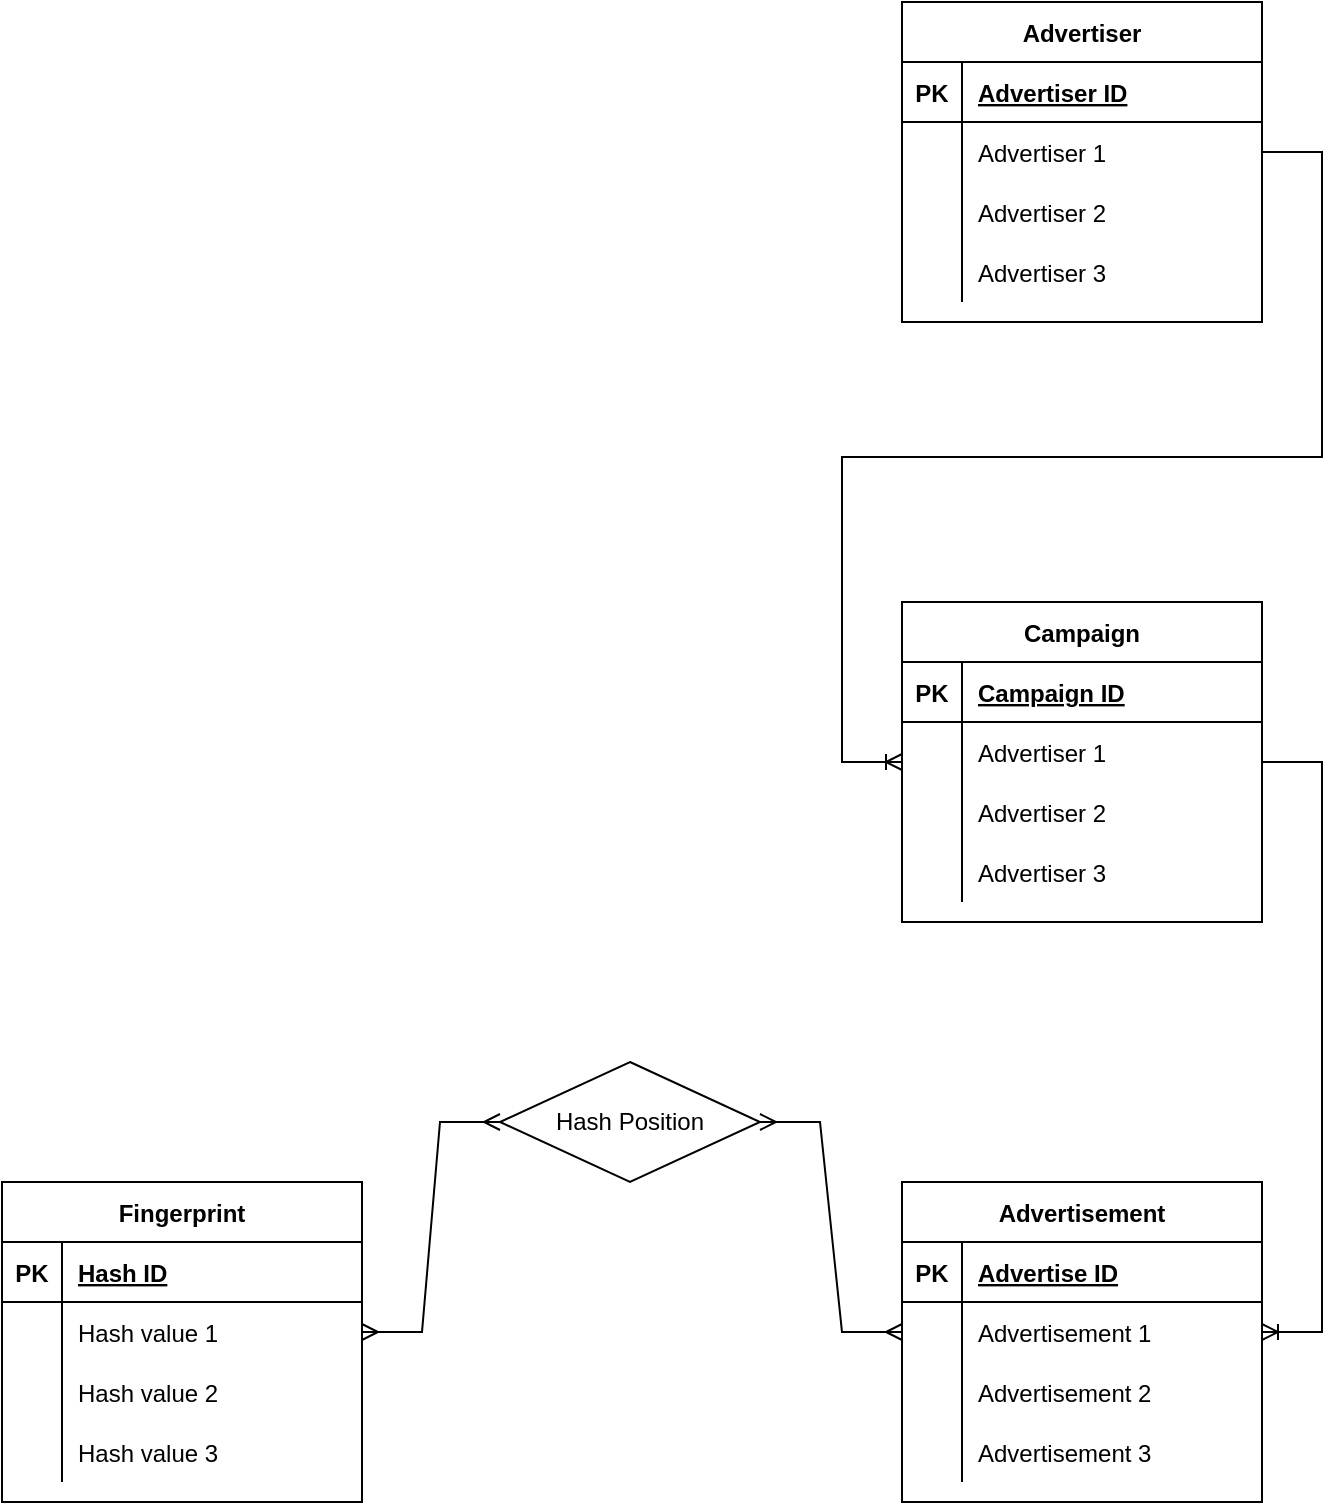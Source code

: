 <mxfile version="14.2.4" type="github">
  <diagram id="IuGJF-9jUO9Wxl-ji464" name="Page-1">
    <mxGraphModel dx="1038" dy="643" grid="1" gridSize="10" guides="1" tooltips="1" connect="1" arrows="1" fold="1" page="1" pageScale="1" pageWidth="827" pageHeight="1169" math="0" shadow="0">
      <root>
        <mxCell id="0" />
        <mxCell id="1" parent="0" />
        <mxCell id="lWo2ZM05zjnhzHgQaeS6-1" value="Advertisement" style="shape=table;startSize=30;container=1;collapsible=1;childLayout=tableLayout;fixedRows=1;rowLines=0;fontStyle=1;align=center;resizeLast=1;" vertex="1" parent="1">
          <mxGeometry x="550" y="630" width="180" height="160" as="geometry" />
        </mxCell>
        <mxCell id="lWo2ZM05zjnhzHgQaeS6-2" value="" style="shape=partialRectangle;collapsible=0;dropTarget=0;pointerEvents=0;fillColor=none;top=0;left=0;bottom=1;right=0;points=[[0,0.5],[1,0.5]];portConstraint=eastwest;" vertex="1" parent="lWo2ZM05zjnhzHgQaeS6-1">
          <mxGeometry y="30" width="180" height="30" as="geometry" />
        </mxCell>
        <mxCell id="lWo2ZM05zjnhzHgQaeS6-3" value="PK" style="shape=partialRectangle;connectable=0;fillColor=none;top=0;left=0;bottom=0;right=0;fontStyle=1;overflow=hidden;" vertex="1" parent="lWo2ZM05zjnhzHgQaeS6-2">
          <mxGeometry width="30" height="30" as="geometry" />
        </mxCell>
        <mxCell id="lWo2ZM05zjnhzHgQaeS6-4" value="Advertise ID" style="shape=partialRectangle;connectable=0;fillColor=none;top=0;left=0;bottom=0;right=0;align=left;spacingLeft=6;fontStyle=5;overflow=hidden;" vertex="1" parent="lWo2ZM05zjnhzHgQaeS6-2">
          <mxGeometry x="30" width="150" height="30" as="geometry" />
        </mxCell>
        <mxCell id="lWo2ZM05zjnhzHgQaeS6-5" value="" style="shape=partialRectangle;collapsible=0;dropTarget=0;pointerEvents=0;fillColor=none;top=0;left=0;bottom=0;right=0;points=[[0,0.5],[1,0.5]];portConstraint=eastwest;" vertex="1" parent="lWo2ZM05zjnhzHgQaeS6-1">
          <mxGeometry y="60" width="180" height="30" as="geometry" />
        </mxCell>
        <mxCell id="lWo2ZM05zjnhzHgQaeS6-6" value="" style="shape=partialRectangle;connectable=0;fillColor=none;top=0;left=0;bottom=0;right=0;editable=1;overflow=hidden;" vertex="1" parent="lWo2ZM05zjnhzHgQaeS6-5">
          <mxGeometry width="30" height="30" as="geometry" />
        </mxCell>
        <mxCell id="lWo2ZM05zjnhzHgQaeS6-7" value="Advertisement 1" style="shape=partialRectangle;connectable=0;fillColor=none;top=0;left=0;bottom=0;right=0;align=left;spacingLeft=6;overflow=hidden;" vertex="1" parent="lWo2ZM05zjnhzHgQaeS6-5">
          <mxGeometry x="30" width="150" height="30" as="geometry" />
        </mxCell>
        <mxCell id="lWo2ZM05zjnhzHgQaeS6-8" value="" style="shape=partialRectangle;collapsible=0;dropTarget=0;pointerEvents=0;fillColor=none;top=0;left=0;bottom=0;right=0;points=[[0,0.5],[1,0.5]];portConstraint=eastwest;" vertex="1" parent="lWo2ZM05zjnhzHgQaeS6-1">
          <mxGeometry y="90" width="180" height="30" as="geometry" />
        </mxCell>
        <mxCell id="lWo2ZM05zjnhzHgQaeS6-9" value="" style="shape=partialRectangle;connectable=0;fillColor=none;top=0;left=0;bottom=0;right=0;editable=1;overflow=hidden;" vertex="1" parent="lWo2ZM05zjnhzHgQaeS6-8">
          <mxGeometry width="30" height="30" as="geometry" />
        </mxCell>
        <mxCell id="lWo2ZM05zjnhzHgQaeS6-10" value="Advertisement 2" style="shape=partialRectangle;connectable=0;fillColor=none;top=0;left=0;bottom=0;right=0;align=left;spacingLeft=6;overflow=hidden;" vertex="1" parent="lWo2ZM05zjnhzHgQaeS6-8">
          <mxGeometry x="30" width="150" height="30" as="geometry" />
        </mxCell>
        <mxCell id="lWo2ZM05zjnhzHgQaeS6-11" value="" style="shape=partialRectangle;collapsible=0;dropTarget=0;pointerEvents=0;fillColor=none;top=0;left=0;bottom=0;right=0;points=[[0,0.5],[1,0.5]];portConstraint=eastwest;" vertex="1" parent="lWo2ZM05zjnhzHgQaeS6-1">
          <mxGeometry y="120" width="180" height="30" as="geometry" />
        </mxCell>
        <mxCell id="lWo2ZM05zjnhzHgQaeS6-12" value="" style="shape=partialRectangle;connectable=0;fillColor=none;top=0;left=0;bottom=0;right=0;editable=1;overflow=hidden;" vertex="1" parent="lWo2ZM05zjnhzHgQaeS6-11">
          <mxGeometry width="30" height="30" as="geometry" />
        </mxCell>
        <mxCell id="lWo2ZM05zjnhzHgQaeS6-13" value="Advertisement 3" style="shape=partialRectangle;connectable=0;fillColor=none;top=0;left=0;bottom=0;right=0;align=left;spacingLeft=6;overflow=hidden;" vertex="1" parent="lWo2ZM05zjnhzHgQaeS6-11">
          <mxGeometry x="30" width="150" height="30" as="geometry" />
        </mxCell>
        <mxCell id="lWo2ZM05zjnhzHgQaeS6-14" value="Fingerprint" style="shape=table;startSize=30;container=1;collapsible=1;childLayout=tableLayout;fixedRows=1;rowLines=0;fontStyle=1;align=center;resizeLast=1;" vertex="1" parent="1">
          <mxGeometry x="100" y="630" width="180" height="160" as="geometry" />
        </mxCell>
        <mxCell id="lWo2ZM05zjnhzHgQaeS6-15" value="" style="shape=partialRectangle;collapsible=0;dropTarget=0;pointerEvents=0;fillColor=none;top=0;left=0;bottom=1;right=0;points=[[0,0.5],[1,0.5]];portConstraint=eastwest;" vertex="1" parent="lWo2ZM05zjnhzHgQaeS6-14">
          <mxGeometry y="30" width="180" height="30" as="geometry" />
        </mxCell>
        <mxCell id="lWo2ZM05zjnhzHgQaeS6-16" value="PK" style="shape=partialRectangle;connectable=0;fillColor=none;top=0;left=0;bottom=0;right=0;fontStyle=1;overflow=hidden;" vertex="1" parent="lWo2ZM05zjnhzHgQaeS6-15">
          <mxGeometry width="30" height="30" as="geometry" />
        </mxCell>
        <mxCell id="lWo2ZM05zjnhzHgQaeS6-17" value="Hash ID" style="shape=partialRectangle;connectable=0;fillColor=none;top=0;left=0;bottom=0;right=0;align=left;spacingLeft=6;fontStyle=5;overflow=hidden;" vertex="1" parent="lWo2ZM05zjnhzHgQaeS6-15">
          <mxGeometry x="30" width="150" height="30" as="geometry" />
        </mxCell>
        <mxCell id="lWo2ZM05zjnhzHgQaeS6-18" value="" style="shape=partialRectangle;collapsible=0;dropTarget=0;pointerEvents=0;fillColor=none;top=0;left=0;bottom=0;right=0;points=[[0,0.5],[1,0.5]];portConstraint=eastwest;" vertex="1" parent="lWo2ZM05zjnhzHgQaeS6-14">
          <mxGeometry y="60" width="180" height="30" as="geometry" />
        </mxCell>
        <mxCell id="lWo2ZM05zjnhzHgQaeS6-19" value="" style="shape=partialRectangle;connectable=0;fillColor=none;top=0;left=0;bottom=0;right=0;editable=1;overflow=hidden;" vertex="1" parent="lWo2ZM05zjnhzHgQaeS6-18">
          <mxGeometry width="30" height="30" as="geometry" />
        </mxCell>
        <mxCell id="lWo2ZM05zjnhzHgQaeS6-20" value="Hash value 1" style="shape=partialRectangle;connectable=0;fillColor=none;top=0;left=0;bottom=0;right=0;align=left;spacingLeft=6;overflow=hidden;" vertex="1" parent="lWo2ZM05zjnhzHgQaeS6-18">
          <mxGeometry x="30" width="150" height="30" as="geometry" />
        </mxCell>
        <mxCell id="lWo2ZM05zjnhzHgQaeS6-21" value="" style="shape=partialRectangle;collapsible=0;dropTarget=0;pointerEvents=0;fillColor=none;top=0;left=0;bottom=0;right=0;points=[[0,0.5],[1,0.5]];portConstraint=eastwest;" vertex="1" parent="lWo2ZM05zjnhzHgQaeS6-14">
          <mxGeometry y="90" width="180" height="30" as="geometry" />
        </mxCell>
        <mxCell id="lWo2ZM05zjnhzHgQaeS6-22" value="" style="shape=partialRectangle;connectable=0;fillColor=none;top=0;left=0;bottom=0;right=0;editable=1;overflow=hidden;" vertex="1" parent="lWo2ZM05zjnhzHgQaeS6-21">
          <mxGeometry width="30" height="30" as="geometry" />
        </mxCell>
        <mxCell id="lWo2ZM05zjnhzHgQaeS6-23" value="Hash value 2" style="shape=partialRectangle;connectable=0;fillColor=none;top=0;left=0;bottom=0;right=0;align=left;spacingLeft=6;overflow=hidden;" vertex="1" parent="lWo2ZM05zjnhzHgQaeS6-21">
          <mxGeometry x="30" width="150" height="30" as="geometry" />
        </mxCell>
        <mxCell id="lWo2ZM05zjnhzHgQaeS6-24" value="" style="shape=partialRectangle;collapsible=0;dropTarget=0;pointerEvents=0;fillColor=none;top=0;left=0;bottom=0;right=0;points=[[0,0.5],[1,0.5]];portConstraint=eastwest;" vertex="1" parent="lWo2ZM05zjnhzHgQaeS6-14">
          <mxGeometry y="120" width="180" height="30" as="geometry" />
        </mxCell>
        <mxCell id="lWo2ZM05zjnhzHgQaeS6-25" value="" style="shape=partialRectangle;connectable=0;fillColor=none;top=0;left=0;bottom=0;right=0;editable=1;overflow=hidden;" vertex="1" parent="lWo2ZM05zjnhzHgQaeS6-24">
          <mxGeometry width="30" height="30" as="geometry" />
        </mxCell>
        <mxCell id="lWo2ZM05zjnhzHgQaeS6-26" value="Hash value 3" style="shape=partialRectangle;connectable=0;fillColor=none;top=0;left=0;bottom=0;right=0;align=left;spacingLeft=6;overflow=hidden;" vertex="1" parent="lWo2ZM05zjnhzHgQaeS6-24">
          <mxGeometry x="30" width="150" height="30" as="geometry" />
        </mxCell>
        <mxCell id="lWo2ZM05zjnhzHgQaeS6-27" value="" style="edgeStyle=entityRelationEdgeStyle;fontSize=12;html=1;endArrow=ERmany;startArrow=ERmany;exitX=1;exitY=0.5;exitDx=0;exitDy=0;entryX=0;entryY=0.5;entryDx=0;entryDy=0;arcSize=0;" edge="1" parent="1" source="lWo2ZM05zjnhzHgQaeS6-28" target="lWo2ZM05zjnhzHgQaeS6-5">
          <mxGeometry width="100" height="100" relative="1" as="geometry">
            <mxPoint x="360" y="380" as="sourcePoint" />
            <mxPoint x="460" y="280" as="targetPoint" />
          </mxGeometry>
        </mxCell>
        <mxCell id="lWo2ZM05zjnhzHgQaeS6-28" value="Hash Position" style="shape=rhombus;perimeter=rhombusPerimeter;whiteSpace=wrap;html=1;align=center;" vertex="1" parent="1">
          <mxGeometry x="349" y="570" width="130" height="60" as="geometry" />
        </mxCell>
        <mxCell id="lWo2ZM05zjnhzHgQaeS6-29" value="" style="edgeStyle=entityRelationEdgeStyle;fontSize=12;html=1;endArrow=ERmany;startArrow=ERmany;exitX=1;exitY=0.5;exitDx=0;exitDy=0;entryX=0;entryY=0.5;entryDx=0;entryDy=0;arcSize=0;" edge="1" parent="1" source="lWo2ZM05zjnhzHgQaeS6-18" target="lWo2ZM05zjnhzHgQaeS6-28">
          <mxGeometry width="100" height="100" relative="1" as="geometry">
            <mxPoint x="300" y="375" as="sourcePoint" />
            <mxPoint x="530" y="375" as="targetPoint" />
          </mxGeometry>
        </mxCell>
        <mxCell id="lWo2ZM05zjnhzHgQaeS6-30" value="Advertiser" style="shape=table;startSize=30;container=1;collapsible=1;childLayout=tableLayout;fixedRows=1;rowLines=0;fontStyle=1;align=center;resizeLast=1;" vertex="1" parent="1">
          <mxGeometry x="550" y="40" width="180" height="160" as="geometry" />
        </mxCell>
        <mxCell id="lWo2ZM05zjnhzHgQaeS6-31" value="" style="shape=partialRectangle;collapsible=0;dropTarget=0;pointerEvents=0;fillColor=none;top=0;left=0;bottom=1;right=0;points=[[0,0.5],[1,0.5]];portConstraint=eastwest;" vertex="1" parent="lWo2ZM05zjnhzHgQaeS6-30">
          <mxGeometry y="30" width="180" height="30" as="geometry" />
        </mxCell>
        <mxCell id="lWo2ZM05zjnhzHgQaeS6-32" value="PK" style="shape=partialRectangle;connectable=0;fillColor=none;top=0;left=0;bottom=0;right=0;fontStyle=1;overflow=hidden;" vertex="1" parent="lWo2ZM05zjnhzHgQaeS6-31">
          <mxGeometry width="30" height="30" as="geometry" />
        </mxCell>
        <mxCell id="lWo2ZM05zjnhzHgQaeS6-33" value="Advertiser ID" style="shape=partialRectangle;connectable=0;fillColor=none;top=0;left=0;bottom=0;right=0;align=left;spacingLeft=6;fontStyle=5;overflow=hidden;" vertex="1" parent="lWo2ZM05zjnhzHgQaeS6-31">
          <mxGeometry x="30" width="150" height="30" as="geometry" />
        </mxCell>
        <mxCell id="lWo2ZM05zjnhzHgQaeS6-34" value="" style="shape=partialRectangle;collapsible=0;dropTarget=0;pointerEvents=0;fillColor=none;top=0;left=0;bottom=0;right=0;points=[[0,0.5],[1,0.5]];portConstraint=eastwest;" vertex="1" parent="lWo2ZM05zjnhzHgQaeS6-30">
          <mxGeometry y="60" width="180" height="30" as="geometry" />
        </mxCell>
        <mxCell id="lWo2ZM05zjnhzHgQaeS6-35" value="" style="shape=partialRectangle;connectable=0;fillColor=none;top=0;left=0;bottom=0;right=0;editable=1;overflow=hidden;" vertex="1" parent="lWo2ZM05zjnhzHgQaeS6-34">
          <mxGeometry width="30" height="30" as="geometry" />
        </mxCell>
        <mxCell id="lWo2ZM05zjnhzHgQaeS6-36" value="Advertiser 1" style="shape=partialRectangle;connectable=0;fillColor=none;top=0;left=0;bottom=0;right=0;align=left;spacingLeft=6;overflow=hidden;" vertex="1" parent="lWo2ZM05zjnhzHgQaeS6-34">
          <mxGeometry x="30" width="150" height="30" as="geometry" />
        </mxCell>
        <mxCell id="lWo2ZM05zjnhzHgQaeS6-37" value="" style="shape=partialRectangle;collapsible=0;dropTarget=0;pointerEvents=0;fillColor=none;top=0;left=0;bottom=0;right=0;points=[[0,0.5],[1,0.5]];portConstraint=eastwest;" vertex="1" parent="lWo2ZM05zjnhzHgQaeS6-30">
          <mxGeometry y="90" width="180" height="30" as="geometry" />
        </mxCell>
        <mxCell id="lWo2ZM05zjnhzHgQaeS6-38" value="" style="shape=partialRectangle;connectable=0;fillColor=none;top=0;left=0;bottom=0;right=0;editable=1;overflow=hidden;" vertex="1" parent="lWo2ZM05zjnhzHgQaeS6-37">
          <mxGeometry width="30" height="30" as="geometry" />
        </mxCell>
        <mxCell id="lWo2ZM05zjnhzHgQaeS6-39" value="Advertiser 2" style="shape=partialRectangle;connectable=0;fillColor=none;top=0;left=0;bottom=0;right=0;align=left;spacingLeft=6;overflow=hidden;" vertex="1" parent="lWo2ZM05zjnhzHgQaeS6-37">
          <mxGeometry x="30" width="150" height="30" as="geometry" />
        </mxCell>
        <mxCell id="lWo2ZM05zjnhzHgQaeS6-40" value="" style="shape=partialRectangle;collapsible=0;dropTarget=0;pointerEvents=0;fillColor=none;top=0;left=0;bottom=0;right=0;points=[[0,0.5],[1,0.5]];portConstraint=eastwest;" vertex="1" parent="lWo2ZM05zjnhzHgQaeS6-30">
          <mxGeometry y="120" width="180" height="30" as="geometry" />
        </mxCell>
        <mxCell id="lWo2ZM05zjnhzHgQaeS6-41" value="" style="shape=partialRectangle;connectable=0;fillColor=none;top=0;left=0;bottom=0;right=0;editable=1;overflow=hidden;" vertex="1" parent="lWo2ZM05zjnhzHgQaeS6-40">
          <mxGeometry width="30" height="30" as="geometry" />
        </mxCell>
        <mxCell id="lWo2ZM05zjnhzHgQaeS6-42" value="Advertiser 3" style="shape=partialRectangle;connectable=0;fillColor=none;top=0;left=0;bottom=0;right=0;align=left;spacingLeft=6;overflow=hidden;" vertex="1" parent="lWo2ZM05zjnhzHgQaeS6-40">
          <mxGeometry x="30" width="150" height="30" as="geometry" />
        </mxCell>
        <mxCell id="lWo2ZM05zjnhzHgQaeS6-43" value="Campaign" style="shape=table;startSize=30;container=1;collapsible=1;childLayout=tableLayout;fixedRows=1;rowLines=0;fontStyle=1;align=center;resizeLast=1;" vertex="1" parent="1">
          <mxGeometry x="550" y="340" width="180" height="160" as="geometry" />
        </mxCell>
        <mxCell id="lWo2ZM05zjnhzHgQaeS6-44" value="" style="shape=partialRectangle;collapsible=0;dropTarget=0;pointerEvents=0;fillColor=none;top=0;left=0;bottom=1;right=0;points=[[0,0.5],[1,0.5]];portConstraint=eastwest;" vertex="1" parent="lWo2ZM05zjnhzHgQaeS6-43">
          <mxGeometry y="30" width="180" height="30" as="geometry" />
        </mxCell>
        <mxCell id="lWo2ZM05zjnhzHgQaeS6-45" value="PK" style="shape=partialRectangle;connectable=0;fillColor=none;top=0;left=0;bottom=0;right=0;fontStyle=1;overflow=hidden;" vertex="1" parent="lWo2ZM05zjnhzHgQaeS6-44">
          <mxGeometry width="30" height="30" as="geometry" />
        </mxCell>
        <mxCell id="lWo2ZM05zjnhzHgQaeS6-46" value="Campaign ID" style="shape=partialRectangle;connectable=0;fillColor=none;top=0;left=0;bottom=0;right=0;align=left;spacingLeft=6;fontStyle=5;overflow=hidden;" vertex="1" parent="lWo2ZM05zjnhzHgQaeS6-44">
          <mxGeometry x="30" width="150" height="30" as="geometry" />
        </mxCell>
        <mxCell id="lWo2ZM05zjnhzHgQaeS6-47" value="" style="shape=partialRectangle;collapsible=0;dropTarget=0;pointerEvents=0;fillColor=none;top=0;left=0;bottom=0;right=0;points=[[0,0.5],[1,0.5]];portConstraint=eastwest;" vertex="1" parent="lWo2ZM05zjnhzHgQaeS6-43">
          <mxGeometry y="60" width="180" height="30" as="geometry" />
        </mxCell>
        <mxCell id="lWo2ZM05zjnhzHgQaeS6-48" value="" style="shape=partialRectangle;connectable=0;fillColor=none;top=0;left=0;bottom=0;right=0;editable=1;overflow=hidden;" vertex="1" parent="lWo2ZM05zjnhzHgQaeS6-47">
          <mxGeometry width="30" height="30" as="geometry" />
        </mxCell>
        <mxCell id="lWo2ZM05zjnhzHgQaeS6-49" value="Advertiser 1" style="shape=partialRectangle;connectable=0;fillColor=none;top=0;left=0;bottom=0;right=0;align=left;spacingLeft=6;overflow=hidden;" vertex="1" parent="lWo2ZM05zjnhzHgQaeS6-47">
          <mxGeometry x="30" width="150" height="30" as="geometry" />
        </mxCell>
        <mxCell id="lWo2ZM05zjnhzHgQaeS6-50" value="" style="shape=partialRectangle;collapsible=0;dropTarget=0;pointerEvents=0;fillColor=none;top=0;left=0;bottom=0;right=0;points=[[0,0.5],[1,0.5]];portConstraint=eastwest;" vertex="1" parent="lWo2ZM05zjnhzHgQaeS6-43">
          <mxGeometry y="90" width="180" height="30" as="geometry" />
        </mxCell>
        <mxCell id="lWo2ZM05zjnhzHgQaeS6-51" value="" style="shape=partialRectangle;connectable=0;fillColor=none;top=0;left=0;bottom=0;right=0;editable=1;overflow=hidden;" vertex="1" parent="lWo2ZM05zjnhzHgQaeS6-50">
          <mxGeometry width="30" height="30" as="geometry" />
        </mxCell>
        <mxCell id="lWo2ZM05zjnhzHgQaeS6-52" value="Advertiser 2" style="shape=partialRectangle;connectable=0;fillColor=none;top=0;left=0;bottom=0;right=0;align=left;spacingLeft=6;overflow=hidden;" vertex="1" parent="lWo2ZM05zjnhzHgQaeS6-50">
          <mxGeometry x="30" width="150" height="30" as="geometry" />
        </mxCell>
        <mxCell id="lWo2ZM05zjnhzHgQaeS6-53" value="" style="shape=partialRectangle;collapsible=0;dropTarget=0;pointerEvents=0;fillColor=none;top=0;left=0;bottom=0;right=0;points=[[0,0.5],[1,0.5]];portConstraint=eastwest;" vertex="1" parent="lWo2ZM05zjnhzHgQaeS6-43">
          <mxGeometry y="120" width="180" height="30" as="geometry" />
        </mxCell>
        <mxCell id="lWo2ZM05zjnhzHgQaeS6-54" value="" style="shape=partialRectangle;connectable=0;fillColor=none;top=0;left=0;bottom=0;right=0;editable=1;overflow=hidden;" vertex="1" parent="lWo2ZM05zjnhzHgQaeS6-53">
          <mxGeometry width="30" height="30" as="geometry" />
        </mxCell>
        <mxCell id="lWo2ZM05zjnhzHgQaeS6-55" value="Advertiser 3" style="shape=partialRectangle;connectable=0;fillColor=none;top=0;left=0;bottom=0;right=0;align=left;spacingLeft=6;overflow=hidden;" vertex="1" parent="lWo2ZM05zjnhzHgQaeS6-53">
          <mxGeometry x="30" width="150" height="30" as="geometry" />
        </mxCell>
        <mxCell id="lWo2ZM05zjnhzHgQaeS6-56" value="" style="edgeStyle=entityRelationEdgeStyle;fontSize=12;html=1;endArrow=ERoneToMany;exitX=1;exitY=0.5;exitDx=0;exitDy=0;entryX=1;entryY=0.5;entryDx=0;entryDy=0;arcSize=0;" edge="1" parent="1" source="lWo2ZM05zjnhzHgQaeS6-43" target="lWo2ZM05zjnhzHgQaeS6-5">
          <mxGeometry width="100" height="100" relative="1" as="geometry">
            <mxPoint x="740" y="430" as="sourcePoint" />
            <mxPoint x="810" y="580" as="targetPoint" />
          </mxGeometry>
        </mxCell>
        <mxCell id="lWo2ZM05zjnhzHgQaeS6-57" value="" style="edgeStyle=entityRelationEdgeStyle;fontSize=12;html=1;endArrow=ERoneToMany;anchorPointDirection=0;arcSize=0;exitX=1;exitY=0.5;exitDx=0;exitDy=0;" edge="1" parent="1" source="lWo2ZM05zjnhzHgQaeS6-34">
          <mxGeometry width="100" height="100" relative="1" as="geometry">
            <mxPoint x="490" y="130" as="sourcePoint" />
            <mxPoint x="550" y="420" as="targetPoint" />
          </mxGeometry>
        </mxCell>
      </root>
    </mxGraphModel>
  </diagram>
</mxfile>
